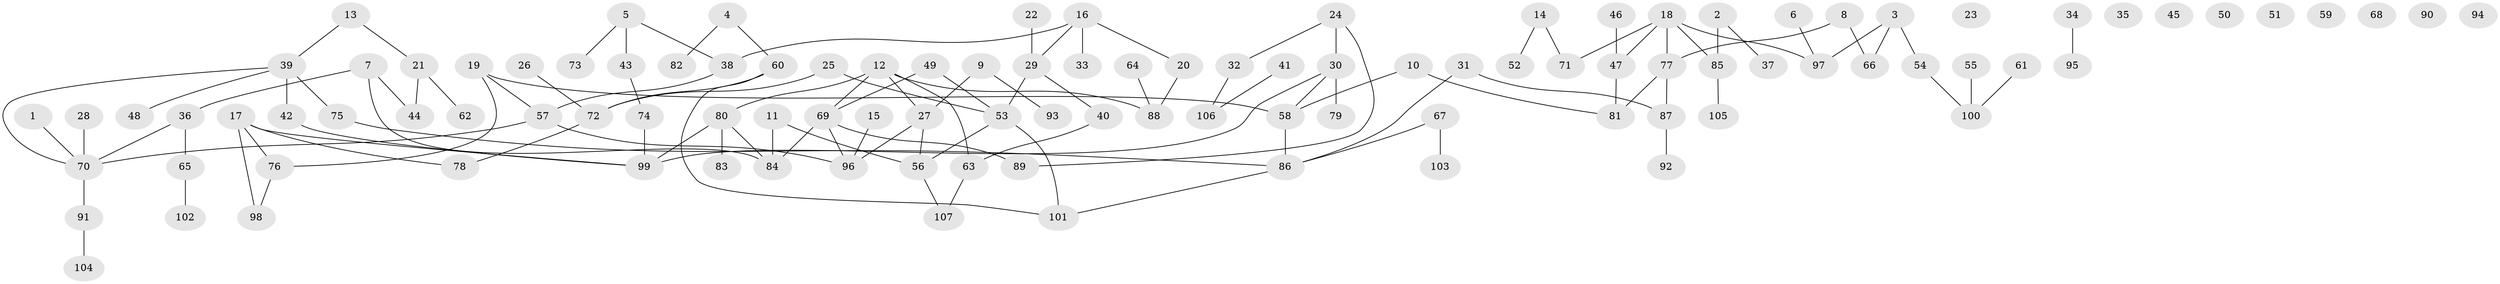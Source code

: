 // coarse degree distribution, {2: 0.32142857142857145, 3: 0.23214285714285715, 4: 0.07142857142857142, 5: 0.10714285714285714, 7: 0.05357142857142857, 1: 0.21428571428571427}
// Generated by graph-tools (version 1.1) at 2025/35/03/04/25 23:35:48]
// undirected, 107 vertices, 119 edges
graph export_dot {
  node [color=gray90,style=filled];
  1;
  2;
  3;
  4;
  5;
  6;
  7;
  8;
  9;
  10;
  11;
  12;
  13;
  14;
  15;
  16;
  17;
  18;
  19;
  20;
  21;
  22;
  23;
  24;
  25;
  26;
  27;
  28;
  29;
  30;
  31;
  32;
  33;
  34;
  35;
  36;
  37;
  38;
  39;
  40;
  41;
  42;
  43;
  44;
  45;
  46;
  47;
  48;
  49;
  50;
  51;
  52;
  53;
  54;
  55;
  56;
  57;
  58;
  59;
  60;
  61;
  62;
  63;
  64;
  65;
  66;
  67;
  68;
  69;
  70;
  71;
  72;
  73;
  74;
  75;
  76;
  77;
  78;
  79;
  80;
  81;
  82;
  83;
  84;
  85;
  86;
  87;
  88;
  89;
  90;
  91;
  92;
  93;
  94;
  95;
  96;
  97;
  98;
  99;
  100;
  101;
  102;
  103;
  104;
  105;
  106;
  107;
  1 -- 70;
  2 -- 37;
  2 -- 85;
  3 -- 54;
  3 -- 66;
  3 -- 97;
  4 -- 60;
  4 -- 82;
  5 -- 38;
  5 -- 43;
  5 -- 73;
  6 -- 97;
  7 -- 36;
  7 -- 44;
  7 -- 84;
  8 -- 66;
  8 -- 77;
  9 -- 27;
  9 -- 93;
  10 -- 58;
  10 -- 81;
  11 -- 56;
  11 -- 84;
  12 -- 27;
  12 -- 63;
  12 -- 69;
  12 -- 80;
  12 -- 88;
  13 -- 21;
  13 -- 39;
  14 -- 52;
  14 -- 71;
  15 -- 96;
  16 -- 20;
  16 -- 29;
  16 -- 33;
  16 -- 38;
  17 -- 76;
  17 -- 78;
  17 -- 98;
  17 -- 99;
  18 -- 47;
  18 -- 71;
  18 -- 77;
  18 -- 85;
  18 -- 97;
  19 -- 57;
  19 -- 58;
  19 -- 76;
  20 -- 88;
  21 -- 44;
  21 -- 62;
  22 -- 29;
  24 -- 30;
  24 -- 32;
  24 -- 89;
  25 -- 53;
  25 -- 72;
  26 -- 72;
  27 -- 56;
  27 -- 96;
  28 -- 70;
  29 -- 40;
  29 -- 53;
  30 -- 58;
  30 -- 79;
  30 -- 99;
  31 -- 86;
  31 -- 87;
  32 -- 106;
  34 -- 95;
  36 -- 65;
  36 -- 70;
  38 -- 57;
  39 -- 42;
  39 -- 48;
  39 -- 70;
  39 -- 75;
  40 -- 63;
  41 -- 106;
  42 -- 99;
  43 -- 74;
  46 -- 47;
  47 -- 81;
  49 -- 53;
  49 -- 69;
  53 -- 56;
  53 -- 101;
  54 -- 100;
  55 -- 100;
  56 -- 107;
  57 -- 70;
  57 -- 96;
  58 -- 86;
  60 -- 72;
  60 -- 101;
  61 -- 100;
  63 -- 107;
  64 -- 88;
  65 -- 102;
  67 -- 86;
  67 -- 103;
  69 -- 84;
  69 -- 89;
  69 -- 96;
  70 -- 91;
  72 -- 78;
  74 -- 99;
  75 -- 86;
  76 -- 98;
  77 -- 81;
  77 -- 87;
  80 -- 83;
  80 -- 84;
  80 -- 99;
  85 -- 105;
  86 -- 101;
  87 -- 92;
  91 -- 104;
}
